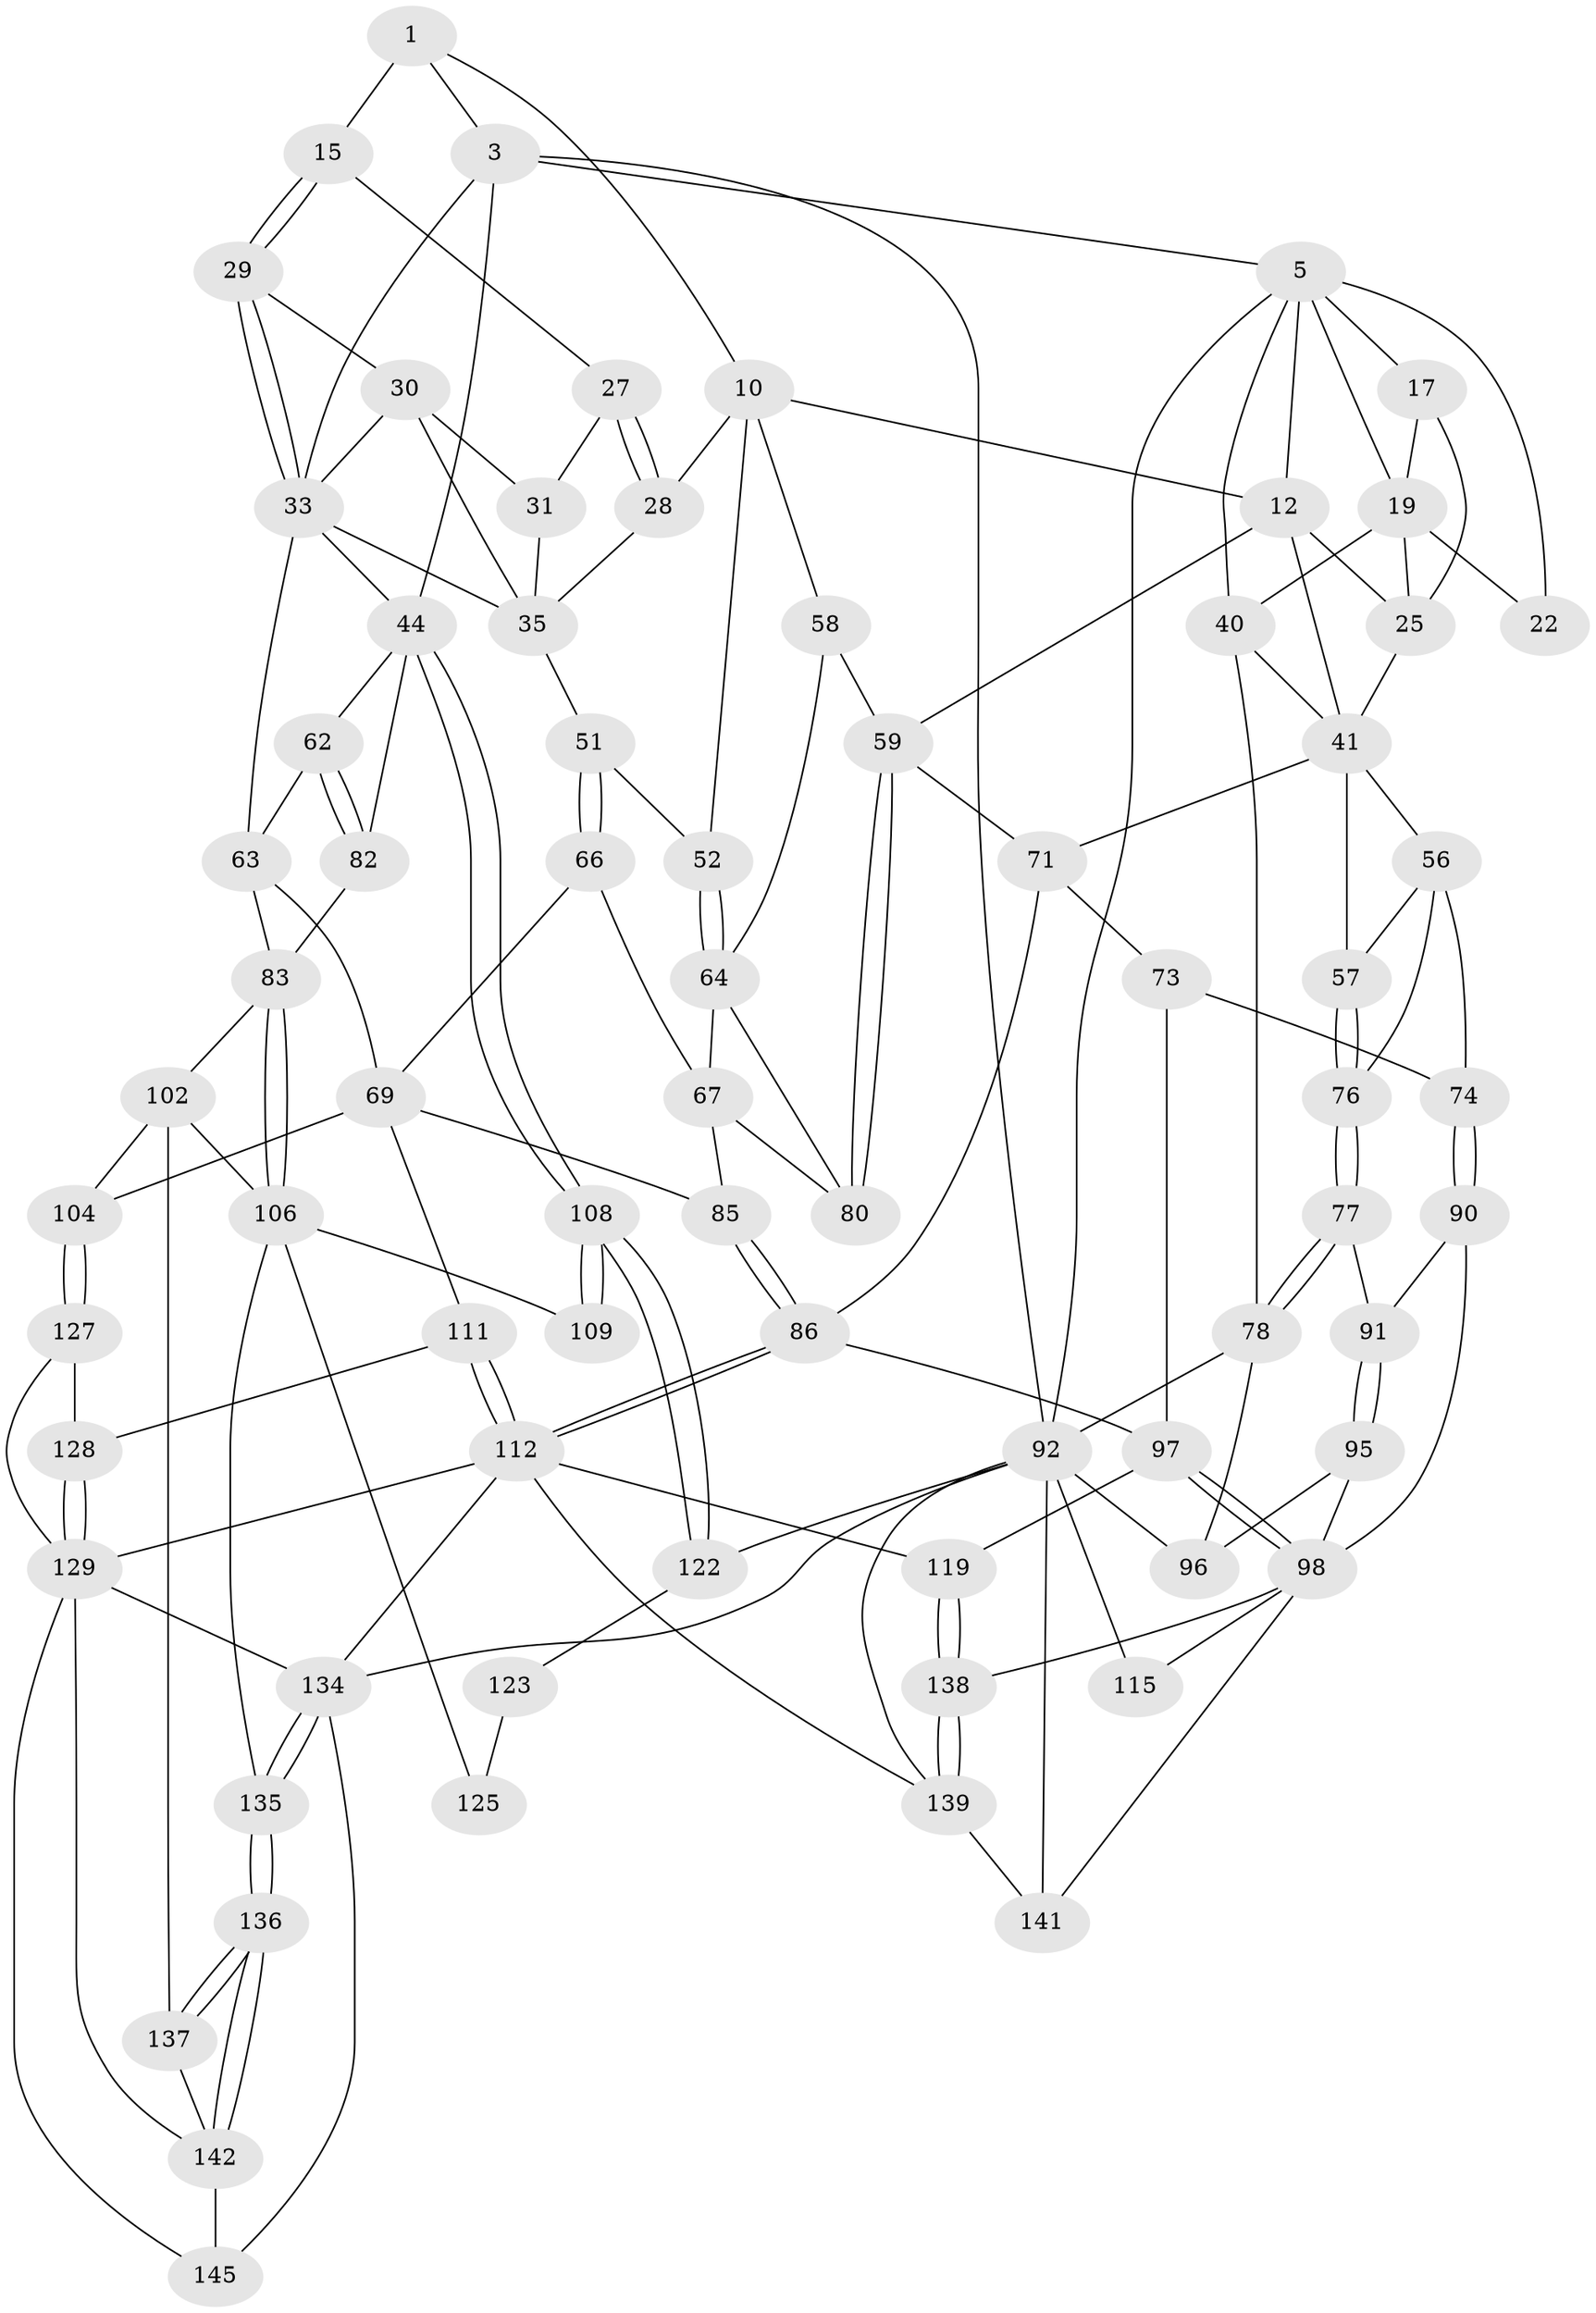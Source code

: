 // original degree distribution, {3: 0.02702702702702703, 4: 0.23648648648648649, 5: 0.4864864864864865, 6: 0.25}
// Generated by graph-tools (version 1.1) at 2025/17/03/09/25 04:17:17]
// undirected, 74 vertices, 166 edges
graph export_dot {
graph [start="1"]
  node [color=gray90,style=filled];
  1 [pos="+0.5430461221786753+0",super="+2+9"];
  3 [pos="+1+0",super="+4"];
  5 [pos="+0+0",super="+21+6"];
  10 [pos="+0.4205368131181525+0.24094437527381016",super="+11"];
  12 [pos="+0.3346393478118837+0.2409772215628595",super="+13+48"];
  15 [pos="+0.7099678912017445+0.1503589731680438",super="+16"];
  17 [pos="+0.21388914754411167+0.0772202876541584",super="+18"];
  19 [pos="+0.0831273111692278+0.1439157808632782",super="+23"];
  22 [pos="+0.039846174576712+0.13653027585452376"];
  25 [pos="+0.09945279614258429+0.23365110549241544",super="+26"];
  27 [pos="+0.570785938736971+0.18643117778342894"];
  28 [pos="+0.4503542339341573+0.24165612518218924"];
  29 [pos="+0.7388416248563333+0.16502788243655225"];
  30 [pos="+0.7256891959375837+0.18340670105109697",super="+38"];
  31 [pos="+0.6671127157099015+0.2460357803682896",super="+32"];
  33 [pos="+0.8370959876587615+0.16713005782168533",super="+37"];
  35 [pos="+0.6380578422551799+0.357857503911344",super="+39+36"];
  40 [pos="+0+0.31813150797920275",super="+43"];
  41 [pos="+0.1125902289374839+0.31885686941521496",super="+49+42"];
  44 [pos="+1+0.4808405421936021",super="+45"];
  51 [pos="+0.6166981040626802+0.39570546289467096"];
  52 [pos="+0.6009304875487584+0.40356403518183626"];
  56 [pos="+0.063871443047382+0.449781220032952",super="+75"];
  57 [pos="+0.05161540221484839+0.4466411413270469"];
  58 [pos="+0.4699365551663507+0.4425979418128013"];
  59 [pos="+0.33324030136478533+0.45936456179463175",super="+60"];
  62 [pos="+0.7723959776154303+0.48145558355003226"];
  63 [pos="+0.7511936203029997+0.4853825740482703",super="+68"];
  64 [pos="+0.5268480703629725+0.4575494795374193",super="+65"];
  66 [pos="+0.6402703591030642+0.5264960988739451"];
  67 [pos="+0.5865225609302741+0.5122836065992572",super="+81"];
  69 [pos="+0.6873500716738115+0.5844307699561356",super="+70+105"];
  71 [pos="+0.2739951077316168+0.46620219059761697",super="+88+72"];
  73 [pos="+0.1909275409650223+0.5753914033549151",super="+89"];
  74 [pos="+0.18369757923014313+0.5780273768751306"];
  76 [pos="+0.037402690623303765+0.5736922359344135"];
  77 [pos="+0.032348756197613494+0.5785777165429451"];
  78 [pos="+0.02402387793475104+0.5846092694214624",super="+79"];
  80 [pos="+0.47127445088962605+0.5452988873130171"];
  82 [pos="+0.9494362646281368+0.5604348260321913"];
  83 [pos="+0.8979286364022693+0.5916307521010546",super="+84"];
  85 [pos="+0.47059669764038864+0.5940079600911344"];
  86 [pos="+0.45166515938398133+0.6265054157276223",super="+87"];
  90 [pos="+0.17357024186840145+0.5942066334759103"];
  91 [pos="+0.09407860139311391+0.625091908169418"];
  92 [pos="+0+0.6606457527083522",super="+113+93"];
  95 [pos="+0.07503574255105476+0.664933786057595"];
  96 [pos="+0.05058538468826637+0.6620473395878734"];
  97 [pos="+0.27213345872584527+0.6729439649528546",super="+117"];
  98 [pos="+0.18074588584749915+0.762061262785972",super="+99"];
  102 [pos="+0.7974579922035043+0.7578089315580342",super="+103"];
  104 [pos="+0.7072873678063536+0.7777988032228286"];
  106 [pos="+0.8659024417764912+0.7502833769130036",super="+110+107"];
  108 [pos="+1+0.6343766284474083"];
  109 [pos="+0.9044132742680103+0.7455315580284361"];
  111 [pos="+0.5333248975050344+0.7189289923794759"];
  112 [pos="+0.4984312163344861+0.7158145839373541",super="+118"];
  115 [pos="+0.03804347903437424+0.6929223670724578"];
  119 [pos="+0.34308780916463527+0.832403730203142"];
  122 [pos="+1+0.7744731735088224"];
  123 [pos="+0.9174674946680993+0.7524427344456475",super="+124"];
  125 [pos="+0.9910101598962409+0.8036103934207871",super="+126"];
  127 [pos="+0.695592262598929+0.7870514921633779"];
  128 [pos="+0.5952690340394994+0.7765453414841721"];
  129 [pos="+0.5848444155875787+0.8658812642949485",super="+130+144"];
  134 [pos="+0.9527522535957388+1",super="+146"];
  135 [pos="+0.8939076677691791+1"];
  136 [pos="+0.8620533136165536+1"];
  137 [pos="+0.7646334526180515+0.8470618865182505"];
  138 [pos="+0.24415345313161363+1"];
  139 [pos="+0.19022242050622679+1",super="+140"];
  141 [pos="+0.09917256416546519+0.7905164114228934"];
  142 [pos="+0.6982464972838449+0.8908216644807556",super="+143"];
  145 [pos="+0.6274839411893013+0.9570971366695842"];
  1 -- 3;
  1 -- 15 [weight=2];
  1 -- 10;
  3 -- 33;
  3 -- 44;
  3 -- 5;
  3 -- 92;
  5 -- 40;
  5 -- 22;
  5 -- 17 [weight=2];
  5 -- 19;
  5 -- 12;
  5 -- 92;
  10 -- 28;
  10 -- 58;
  10 -- 12;
  10 -- 52;
  12 -- 25;
  12 -- 41;
  12 -- 59;
  15 -- 29;
  15 -- 29;
  15 -- 27;
  17 -- 19;
  17 -- 25;
  19 -- 40;
  19 -- 25;
  19 -- 22;
  25 -- 41;
  27 -- 28;
  27 -- 28;
  27 -- 31;
  28 -- 35;
  29 -- 30;
  29 -- 33;
  29 -- 33;
  30 -- 31;
  30 -- 33;
  30 -- 35;
  31 -- 35;
  33 -- 63;
  33 -- 35 [weight=2];
  33 -- 44;
  35 -- 51;
  40 -- 78;
  40 -- 41;
  41 -- 56;
  41 -- 71;
  41 -- 57;
  44 -- 108;
  44 -- 108;
  44 -- 82;
  44 -- 62;
  51 -- 52;
  51 -- 66;
  51 -- 66;
  52 -- 64;
  52 -- 64;
  56 -- 57;
  56 -- 74;
  56 -- 76;
  57 -- 76;
  57 -- 76;
  58 -- 59;
  58 -- 64;
  59 -- 80;
  59 -- 80;
  59 -- 71;
  62 -- 63;
  62 -- 82;
  62 -- 82;
  63 -- 69;
  63 -- 83;
  64 -- 67;
  64 -- 80;
  66 -- 67;
  66 -- 69;
  67 -- 80;
  67 -- 85;
  69 -- 85;
  69 -- 104;
  69 -- 111;
  71 -- 86;
  71 -- 73 [weight=2];
  73 -- 74;
  73 -- 97;
  74 -- 90;
  74 -- 90;
  76 -- 77;
  76 -- 77;
  77 -- 78;
  77 -- 78;
  77 -- 91;
  78 -- 96;
  78 -- 92;
  82 -- 83;
  83 -- 106;
  83 -- 106;
  83 -- 102;
  85 -- 86;
  85 -- 86;
  86 -- 112;
  86 -- 112;
  86 -- 97;
  90 -- 91;
  90 -- 98;
  91 -- 95;
  91 -- 95;
  92 -- 96;
  92 -- 115 [weight=2];
  92 -- 134;
  92 -- 139;
  92 -- 141;
  92 -- 122;
  95 -- 96;
  95 -- 98;
  97 -- 98 [weight=2];
  97 -- 98;
  97 -- 119;
  98 -- 115;
  98 -- 138;
  98 -- 141;
  102 -- 104;
  102 -- 137;
  102 -- 106;
  104 -- 127;
  104 -- 127;
  106 -- 109;
  106 -- 125 [weight=2];
  106 -- 135;
  108 -- 109;
  108 -- 109;
  108 -- 122;
  108 -- 122;
  111 -- 112;
  111 -- 112;
  111 -- 128;
  112 -- 129;
  112 -- 134;
  112 -- 119;
  112 -- 139;
  119 -- 138;
  119 -- 138;
  122 -- 123;
  123 -- 125 [weight=2];
  127 -- 128;
  127 -- 129;
  128 -- 129;
  128 -- 129;
  129 -- 145;
  129 -- 134;
  129 -- 142;
  134 -- 135;
  134 -- 135;
  134 -- 145;
  135 -- 136;
  135 -- 136;
  136 -- 137;
  136 -- 137;
  136 -- 142;
  136 -- 142;
  137 -- 142;
  138 -- 139;
  138 -- 139;
  139 -- 141;
  142 -- 145;
}

